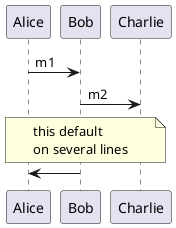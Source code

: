 {
  "sha1": "hu7fz73nca4aqtyb89gk4o83ewmslsh",
  "insertion": {
    "when": "2024-06-03T18:59:30.043Z",
    "url": "https://github.com/plantuml/plantuml/issues/134",
    "user": "plantuml@gmail.com"
  }
}
@startuml
Alice->Bob:m1
Bob->Charlie:m2
note across
this default
on several lines
end note
Bob->Alice
@enduml
